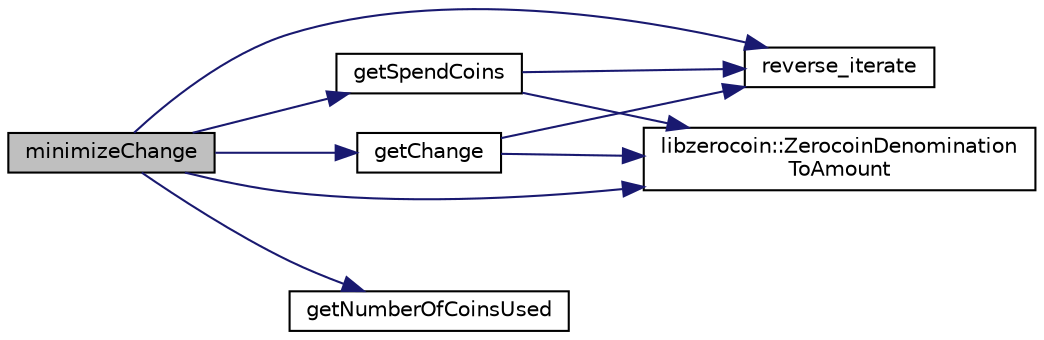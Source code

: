 digraph "minimizeChange"
{
  edge [fontname="Helvetica",fontsize="10",labelfontname="Helvetica",labelfontsize="10"];
  node [fontname="Helvetica",fontsize="10",shape=record];
  rankdir="LR";
  Node60 [label="minimizeChange",height=0.2,width=0.4,color="black", fillcolor="grey75", style="filled", fontcolor="black"];
  Node60 -> Node61 [color="midnightblue",fontsize="10",style="solid",fontname="Helvetica"];
  Node61 [label="reverse_iterate",height=0.2,width=0.4,color="black", fillcolor="white", style="filled",URL="$reverse__iterate_8h.html#a5c42501cbdd92bec9f5a7886c4e9cfd5"];
  Node60 -> Node62 [color="midnightblue",fontsize="10",style="solid",fontname="Helvetica"];
  Node62 [label="libzerocoin::ZerocoinDenomination\lToAmount",height=0.2,width=0.4,color="black", fillcolor="white", style="filled",URL="$namespacelibzerocoin.html#aa2479161e18a4df0c60a6256e47cac97"];
  Node60 -> Node63 [color="midnightblue",fontsize="10",style="solid",fontname="Helvetica"];
  Node63 [label="getChange",height=0.2,width=0.4,color="black", fillcolor="white", style="filled",URL="$denomination__functions_8cpp.html#a7cc7c1d1f067baa67c3d07e51a01a23b"];
  Node63 -> Node61 [color="midnightblue",fontsize="10",style="solid",fontname="Helvetica"];
  Node63 -> Node62 [color="midnightblue",fontsize="10",style="solid",fontname="Helvetica"];
  Node60 -> Node64 [color="midnightblue",fontsize="10",style="solid",fontname="Helvetica"];
  Node64 [label="getSpendCoins",height=0.2,width=0.4,color="black", fillcolor="white", style="filled",URL="$denomination__functions_8cpp.html#a317a22bc8cf40ac164c2704cf7a9f87a"];
  Node64 -> Node61 [color="midnightblue",fontsize="10",style="solid",fontname="Helvetica"];
  Node64 -> Node62 [color="midnightblue",fontsize="10",style="solid",fontname="Helvetica"];
  Node60 -> Node65 [color="midnightblue",fontsize="10",style="solid",fontname="Helvetica"];
  Node65 [label="getNumberOfCoinsUsed",height=0.2,width=0.4,color="black", fillcolor="white", style="filled",URL="$denomination__functions_8cpp.html#a550a333d1c16ac3261532a532fb2b7ba"];
}
